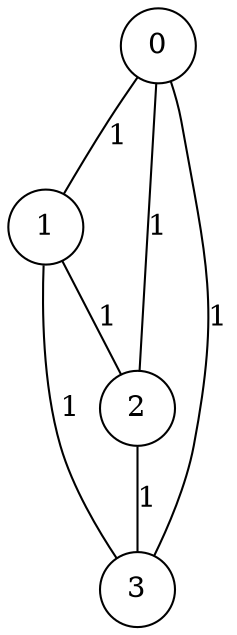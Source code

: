 graph qubit_interaction_graph {
    node [shape=circle];
    0 -- 1 [label=1];
    0 -- 2 [label=1];
    0 -- 3 [label=1];
    1 -- 2 [label=1];
    1 -- 3 [label=1];
    2 -- 3 [label=1];
}